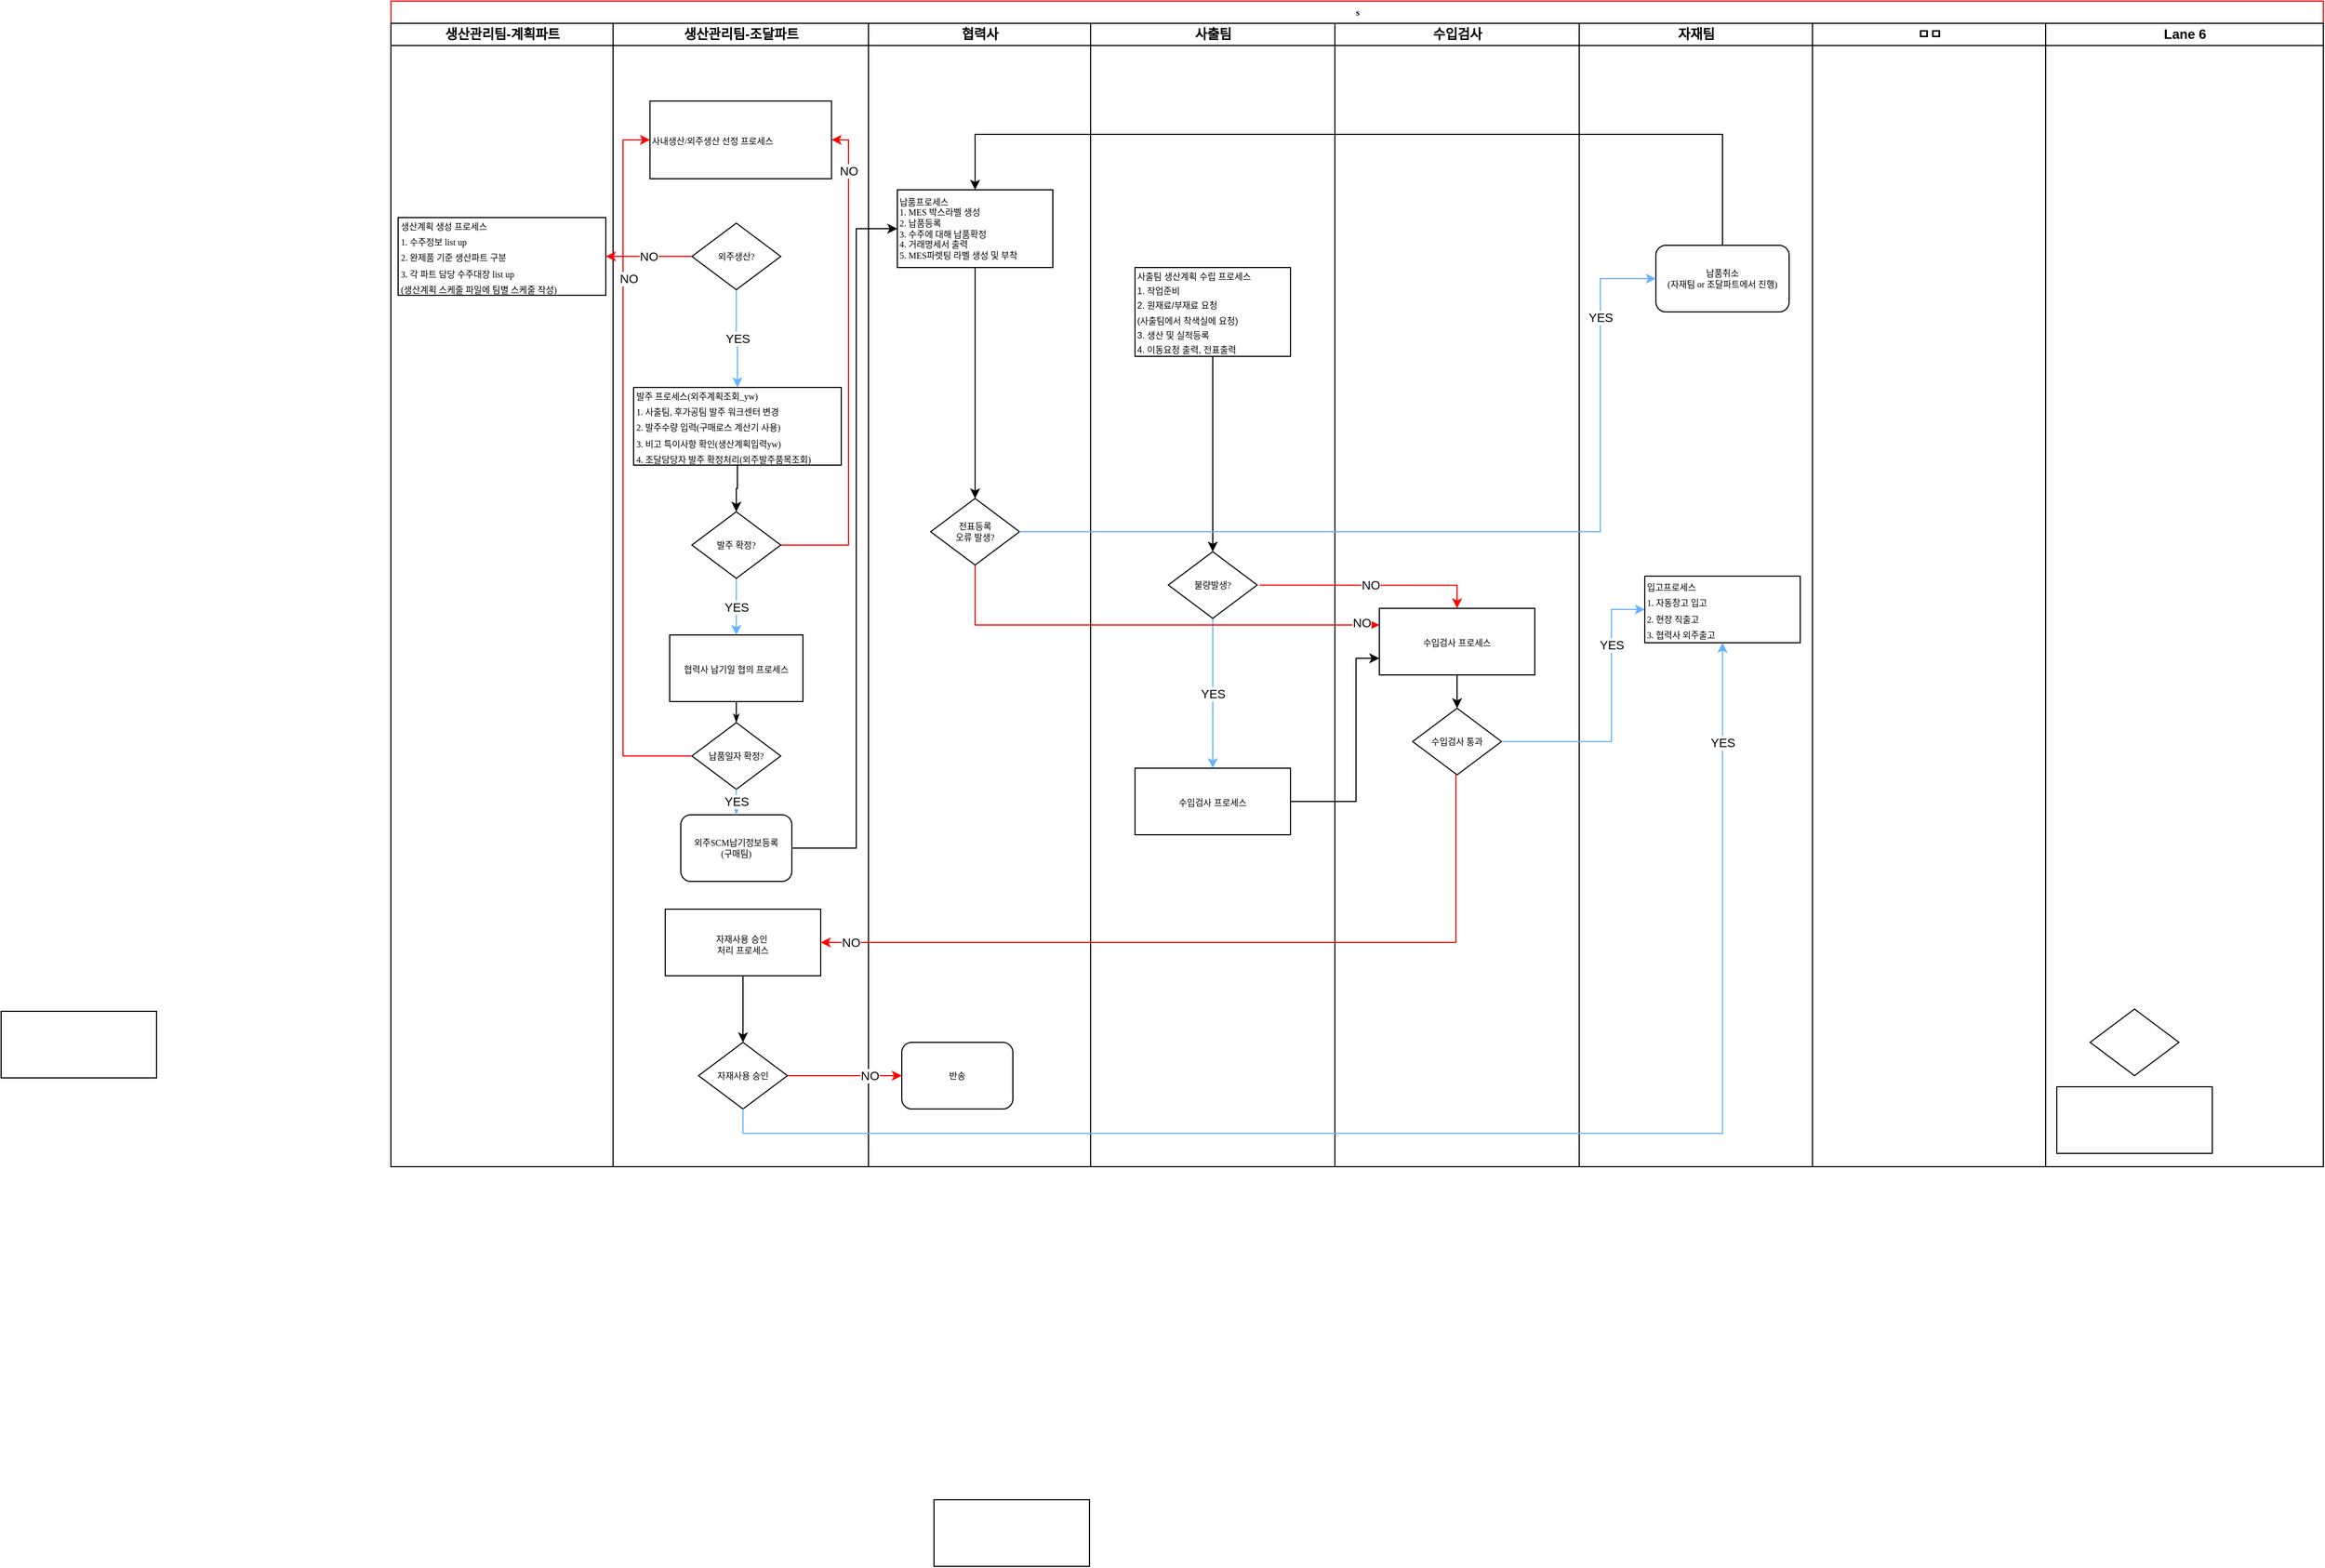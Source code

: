 <mxfile version="24.3.1" type="github">
  <diagram name="Page-1" id="74e2e168-ea6b-b213-b513-2b3c1d86103e">
    <mxGraphModel dx="2404" dy="1465" grid="1" gridSize="10" guides="1" tooltips="1" connect="1" arrows="1" fold="1" page="1" pageScale="1" pageWidth="1100" pageHeight="850" background="none" math="0" shadow="0">
      <root>
        <mxCell id="0" />
        <mxCell id="1" parent="0" />
        <mxCell id="77e6c97f196da883-1" value="s" style="swimlane;html=1;childLayout=stackLayout;startSize=20;rounded=0;shadow=0;labelBackgroundColor=none;strokeWidth=1;fontFamily=Verdana;fontSize=8;align=center;strokeColor=#FF0000;" parent="1" vertex="1">
          <mxGeometry x="-139" y="-220" width="1740" height="1050" as="geometry" />
        </mxCell>
        <mxCell id="y9S3NXdiilQCgTe4i54k-29" value="생산관리팀-계획파트" style="swimlane;html=1;startSize=20;" parent="77e6c97f196da883-1" vertex="1">
          <mxGeometry y="20" width="200" height="1030" as="geometry" />
        </mxCell>
        <mxCell id="lvfCB4eY2tcOJgBGcnWr-2" value="&lt;div&gt;&lt;font face=&quot;Verdana&quot;&gt;&lt;span style=&quot;font-size: 8px;&quot;&gt;생산계획 생성 프로세스&lt;/span&gt;&lt;/font&gt;&lt;/div&gt;&lt;div&gt;&lt;font face=&quot;Verdana&quot;&gt;&lt;span style=&quot;font-size: 8px;&quot;&gt;1. 수주정보 list up&lt;/span&gt;&lt;/font&gt;&lt;/div&gt;&lt;div&gt;&lt;font face=&quot;Verdana&quot;&gt;&lt;span style=&quot;font-size: 8px;&quot;&gt;2. 완제품 기준 생산파트 구분&lt;/span&gt;&lt;/font&gt;&lt;/div&gt;&lt;div&gt;&lt;font face=&quot;Verdana&quot;&gt;&lt;span style=&quot;font-size: 8px;&quot;&gt;3. 각 파트 담당 수주대장 list up&lt;/span&gt;&lt;/font&gt;&lt;/div&gt;&lt;div&gt;&lt;font face=&quot;Verdana&quot;&gt;&lt;span style=&quot;font-size: 8px;&quot;&gt;(&lt;/span&gt;&lt;/font&gt;&lt;span style=&quot;font-size: 8px; font-family: Verdana; background-color: initial;&quot;&gt;생산계획 스케줄 파일에 팀별 스케줄 작성)&lt;/span&gt;&lt;/div&gt;" style="rounded=0;whiteSpace=wrap;html=1;align=left;" vertex="1" parent="y9S3NXdiilQCgTe4i54k-29">
          <mxGeometry x="6.5" y="175" width="187" height="70" as="geometry" />
        </mxCell>
        <mxCell id="77e6c97f196da883-2" value="생산관리팀-조달파트" style="swimlane;html=1;startSize=20;" parent="77e6c97f196da883-1" vertex="1">
          <mxGeometry x="200" y="20" width="230" height="1030" as="geometry" />
        </mxCell>
        <mxCell id="1W7hlDghSzM9yavTwnq8-4" value="&lt;span style=&quot;font-family: Verdana; font-size: 8px;&quot;&gt;협력사 납기일 협의 프로세스&lt;br&gt;&lt;/span&gt;" style="rounded=0;whiteSpace=wrap;html=1;" parent="77e6c97f196da883-2" vertex="1">
          <mxGeometry x="51" y="551" width="120" height="60" as="geometry" />
        </mxCell>
        <mxCell id="1W7hlDghSzM9yavTwnq8-7" value="&lt;span style=&quot;color: rgb(0, 0, 0); font-family: Verdana; font-size: 8px; font-style: normal; font-variant-ligatures: normal; font-variant-caps: normal; font-weight: 400; letter-spacing: normal; orphans: 2; text-align: center; text-indent: 0px; text-transform: none; widows: 2; word-spacing: 0px; -webkit-text-stroke-width: 0px; white-space: normal; background-color: rgb(251, 251, 251); text-decoration-thickness: initial; text-decoration-style: initial; text-decoration-color: initial; display: inline !important; float: none;&quot;&gt;납품일자 확정?&lt;/span&gt;" style="rhombus;whiteSpace=wrap;html=1;rounded=0;shadow=0;labelBackgroundColor=none;strokeWidth=1;fontFamily=Verdana;fontSize=8;align=center;" parent="77e6c97f196da883-2" vertex="1">
          <mxGeometry x="71" y="630" width="80" height="60" as="geometry" />
        </mxCell>
        <mxCell id="77e6c97f196da883-26" style="edgeStyle=orthogonalEdgeStyle;rounded=1;html=1;labelBackgroundColor=none;startArrow=none;startFill=0;startSize=5;endArrow=classicThin;endFill=1;endSize=5;jettySize=auto;orthogonalLoop=1;strokeWidth=1;fontFamily=Verdana;fontSize=8;exitX=0.5;exitY=1;exitDx=0;exitDy=0;entryX=0.5;entryY=0;entryDx=0;entryDy=0;" parent="77e6c97f196da883-2" source="1W7hlDghSzM9yavTwnq8-4" target="1W7hlDghSzM9yavTwnq8-7" edge="1">
          <mxGeometry relative="1" as="geometry">
            <mxPoint x="120" y="493" as="sourcePoint" />
            <mxPoint x="190" y="498" as="targetPoint" />
          </mxGeometry>
        </mxCell>
        <mxCell id="1W7hlDghSzM9yavTwnq8-14" value="&lt;div&gt;외주SCM납기정보등록&lt;/div&gt;&lt;div&gt;(구매팀)&lt;/div&gt;" style="rounded=1;whiteSpace=wrap;html=1;shadow=0;labelBackgroundColor=none;strokeWidth=1;fontFamily=Verdana;fontSize=8;align=center;" parent="77e6c97f196da883-2" vertex="1">
          <mxGeometry x="61" y="713" width="100" height="60" as="geometry" />
        </mxCell>
        <mxCell id="1W7hlDghSzM9yavTwnq8-10" style="edgeStyle=orthogonalEdgeStyle;rounded=1;html=1;labelBackgroundColor=none;startArrow=none;startFill=0;startSize=5;endArrow=classicThin;endFill=1;endSize=5;jettySize=auto;orthogonalLoop=1;strokeWidth=1;fontFamily=Verdana;fontSize=8;entryX=0.5;entryY=0;entryDx=0;entryDy=0;exitX=0.5;exitY=1;exitDx=0;exitDy=0;strokeColor=#66B2FF;" parent="77e6c97f196da883-2" source="1W7hlDghSzM9yavTwnq8-7" target="1W7hlDghSzM9yavTwnq8-14" edge="1">
          <mxGeometry relative="1" as="geometry">
            <mxPoint x="211" y="573" as="sourcePoint" />
            <mxPoint x="191" y="488" as="targetPoint" />
          </mxGeometry>
        </mxCell>
        <mxCell id="1W7hlDghSzM9yavTwnq8-11" value="YES" style="edgeLabel;html=1;align=center;verticalAlign=middle;resizable=0;points=[];" parent="1W7hlDghSzM9yavTwnq8-10" vertex="1" connectable="0">
          <mxGeometry x="0.199" y="-2" relative="1" as="geometry">
            <mxPoint x="2" y="-3" as="offset" />
          </mxGeometry>
        </mxCell>
        <mxCell id="1W7hlDghSzM9yavTwnq8-40" style="edgeStyle=orthogonalEdgeStyle;rounded=0;orthogonalLoop=1;jettySize=auto;html=1;entryX=0.5;entryY=0;entryDx=0;entryDy=0;" parent="77e6c97f196da883-2" source="1W7hlDghSzM9yavTwnq8-30" target="1W7hlDghSzM9yavTwnq8-37" edge="1">
          <mxGeometry relative="1" as="geometry" />
        </mxCell>
        <mxCell id="1W7hlDghSzM9yavTwnq8-30" value="&lt;font style=&quot;font-size: 8px;&quot;&gt;자재사용 승인&amp;nbsp;&lt;/font&gt;&lt;div style=&quot;font-size: 8px;&quot;&gt;&lt;font style=&quot;font-size: 8px;&quot;&gt;처리&amp;nbsp;&lt;span style=&quot;background-color: initial;&quot;&gt;프로세스&lt;/span&gt;&lt;/font&gt;&lt;/div&gt;" style="rounded=0;whiteSpace=wrap;html=1;" parent="77e6c97f196da883-2" vertex="1">
          <mxGeometry x="47" y="798" width="140" height="60" as="geometry" />
        </mxCell>
        <mxCell id="1W7hlDghSzM9yavTwnq8-37" value="자재사용 승인" style="rhombus;whiteSpace=wrap;html=1;rounded=0;shadow=0;labelBackgroundColor=none;strokeWidth=1;fontFamily=Verdana;fontSize=8;align=center;" parent="77e6c97f196da883-2" vertex="1">
          <mxGeometry x="77" y="918" width="80" height="60" as="geometry" />
        </mxCell>
        <mxCell id="lvfCB4eY2tcOJgBGcnWr-3" value="YES" style="edgeStyle=orthogonalEdgeStyle;rounded=0;orthogonalLoop=1;jettySize=auto;html=1;strokeColor=#66B2FF;" edge="1" parent="77e6c97f196da883-2" source="y9S3NXdiilQCgTe4i54k-55" target="1W7hlDghSzM9yavTwnq8-4">
          <mxGeometry relative="1" as="geometry" />
        </mxCell>
        <mxCell id="y9S3NXdiilQCgTe4i54k-55" value="발주 확정?" style="rhombus;whiteSpace=wrap;html=1;rounded=0;shadow=0;labelBackgroundColor=none;strokeWidth=1;fontFamily=Verdana;fontSize=8;align=center;" parent="77e6c97f196da883-2" vertex="1">
          <mxGeometry x="71" y="440" width="80" height="60" as="geometry" />
        </mxCell>
        <mxCell id="lvfCB4eY2tcOJgBGcnWr-6" value="" style="edgeStyle=orthogonalEdgeStyle;rounded=0;orthogonalLoop=1;jettySize=auto;html=1;" edge="1" parent="77e6c97f196da883-2" source="y9S3NXdiilQCgTe4i54k-60" target="y9S3NXdiilQCgTe4i54k-55">
          <mxGeometry relative="1" as="geometry" />
        </mxCell>
        <mxCell id="y9S3NXdiilQCgTe4i54k-60" value="&lt;div&gt;&lt;font face=&quot;Verdana&quot;&gt;&lt;span style=&quot;font-size: 8px;&quot;&gt;발주 프로세스&lt;/span&gt;&lt;/font&gt;&lt;span style=&quot;font-size: 8px; font-family: Verdana; background-color: initial;&quot;&gt;(외주계획조회_yw)&lt;br&gt;1. 사출팀, 후가공팀 발주 워크센터 변경&lt;/span&gt;&lt;/div&gt;&lt;div&gt;&lt;span style=&quot;font-size: 8px; font-family: Verdana; background-color: initial;&quot;&gt;2. 발주수량 입력(구매로스 계산기 사용)&lt;/span&gt;&lt;/div&gt;&lt;div&gt;&lt;span style=&quot;font-size: 8px; font-family: Verdana; background-color: initial;&quot;&gt;3. 비고 특이사항 확인(생산계획입력yw)&lt;/span&gt;&lt;/div&gt;&lt;div&gt;&lt;span style=&quot;font-size: 8px; font-family: Verdana; background-color: initial;&quot;&gt;4. 조달담당자 발주 확정처리(외주발주품목조회)&lt;/span&gt;&lt;/div&gt;" style="rounded=0;whiteSpace=wrap;html=1;align=left;" parent="77e6c97f196da883-2" vertex="1">
          <mxGeometry x="18.5" y="328" width="187" height="70" as="geometry" />
        </mxCell>
        <mxCell id="lvfCB4eY2tcOJgBGcnWr-4" value="&lt;font face=&quot;Verdana&quot;&gt;&lt;span style=&quot;font-size: 8px;&quot;&gt;사내생산/외주생산 선정 프로세스&lt;/span&gt;&lt;/font&gt;" style="rounded=0;whiteSpace=wrap;html=1;align=left;" vertex="1" parent="77e6c97f196da883-2">
          <mxGeometry x="33.25" y="70" width="163.5" height="70" as="geometry" />
        </mxCell>
        <mxCell id="y9S3NXdiilQCgTe4i54k-64" value="NO" style="edgeStyle=orthogonalEdgeStyle;rounded=0;orthogonalLoop=1;jettySize=auto;html=1;exitX=0;exitY=0.5;exitDx=0;exitDy=0;entryX=0;entryY=0.5;entryDx=0;entryDy=0;strokeColor=#FF0000;" parent="77e6c97f196da883-2" source="1W7hlDghSzM9yavTwnq8-7" target="lvfCB4eY2tcOJgBGcnWr-4" edge="1">
          <mxGeometry x="0.536" y="-5" relative="1" as="geometry">
            <mxPoint x="18" y="665" as="sourcePoint" />
            <mxPoint x="-27" y="150" as="targetPoint" />
            <Array as="points">
              <mxPoint x="9" y="660" />
              <mxPoint x="9" y="105" />
            </Array>
            <mxPoint as="offset" />
          </mxGeometry>
        </mxCell>
        <mxCell id="lvfCB4eY2tcOJgBGcnWr-8" value="YES" style="edgeStyle=orthogonalEdgeStyle;rounded=0;orthogonalLoop=1;jettySize=auto;html=1;entryX=0.5;entryY=0;entryDx=0;entryDy=0;strokeColor=#66B2FF;" edge="1" parent="77e6c97f196da883-2" source="lvfCB4eY2tcOJgBGcnWr-7" target="y9S3NXdiilQCgTe4i54k-60">
          <mxGeometry relative="1" as="geometry" />
        </mxCell>
        <mxCell id="lvfCB4eY2tcOJgBGcnWr-7" value="외주생산?" style="rhombus;whiteSpace=wrap;html=1;rounded=0;shadow=0;labelBackgroundColor=none;strokeWidth=1;fontFamily=Verdana;fontSize=8;align=center;" vertex="1" parent="77e6c97f196da883-2">
          <mxGeometry x="71" y="180" width="80" height="60" as="geometry" />
        </mxCell>
        <mxCell id="y9S3NXdiilQCgTe4i54k-56" value="NO" style="edgeStyle=orthogonalEdgeStyle;rounded=0;orthogonalLoop=1;jettySize=auto;html=1;entryX=1;entryY=0.5;entryDx=0;entryDy=0;strokeColor=#FF0000;exitX=1;exitY=0.5;exitDx=0;exitDy=0;" parent="77e6c97f196da883-2" source="y9S3NXdiilQCgTe4i54k-55" target="lvfCB4eY2tcOJgBGcnWr-4" edge="1">
          <mxGeometry x="0.804" relative="1" as="geometry">
            <mxPoint x="154" y="470" as="sourcePoint" />
            <mxPoint x="199.75" y="105" as="targetPoint" />
            <Array as="points">
              <mxPoint x="212" y="470" />
              <mxPoint x="212" y="105" />
            </Array>
            <mxPoint as="offset" />
          </mxGeometry>
        </mxCell>
        <mxCell id="77e6c97f196da883-3" value="협력사" style="swimlane;html=1;startSize=20;" parent="77e6c97f196da883-1" vertex="1">
          <mxGeometry x="430" y="20" width="200" height="1030" as="geometry" />
        </mxCell>
        <mxCell id="1W7hlDghSzM9yavTwnq8-17" style="edgeStyle=orthogonalEdgeStyle;rounded=0;orthogonalLoop=1;jettySize=auto;html=1;entryX=0.5;entryY=0;entryDx=0;entryDy=0;" parent="77e6c97f196da883-3" source="1W7hlDghSzM9yavTwnq8-6" target="1W7hlDghSzM9yavTwnq8-16" edge="1">
          <mxGeometry relative="1" as="geometry" />
        </mxCell>
        <mxCell id="1W7hlDghSzM9yavTwnq8-6" value="&lt;div style=&quot;font-size: 8px;&quot;&gt;&lt;font style=&quot;font-size: 8px;&quot; face=&quot;Verdana&quot;&gt;납품프로세스&lt;/font&gt;&lt;/div&gt;&lt;div style=&quot;font-size: 8px;&quot;&gt;&lt;font style=&quot;font-size: 8px;&quot; face=&quot;Verdana&quot;&gt;1. MES 박스라벨 생성&amp;nbsp;&lt;/font&gt;&lt;/div&gt;&lt;div style=&quot;font-size: 8px;&quot;&gt;&lt;font style=&quot;font-size: 8px;&quot; face=&quot;Verdana&quot;&gt;2. 납품등록&lt;/font&gt;&lt;/div&gt;&lt;div style=&quot;font-size: 8px;&quot;&gt;&lt;font style=&quot;font-size: 8px;&quot; face=&quot;Verdana&quot;&gt;3. 수주에 대해 납품확정&lt;/font&gt;&lt;/div&gt;&lt;div style=&quot;font-size: 8px;&quot;&gt;&lt;font style=&quot;font-size: 8px;&quot; face=&quot;Verdana&quot;&gt;4. 거래명세서 출력&lt;/font&gt;&lt;/div&gt;&lt;div style=&quot;font-size: 8px;&quot;&gt;&lt;font style=&quot;font-size: 8px;&quot; face=&quot;Verdana&quot;&gt;5. MES파렛팅 라벨 생성 및 부착&lt;/font&gt;&lt;/div&gt;" style="rounded=0;whiteSpace=wrap;html=1;align=left;" parent="77e6c97f196da883-3" vertex="1">
          <mxGeometry x="26" y="150" width="140" height="70" as="geometry" />
        </mxCell>
        <mxCell id="1W7hlDghSzM9yavTwnq8-16" value="전표등록&lt;div&gt;오류 발생?&lt;/div&gt;" style="rhombus;whiteSpace=wrap;html=1;rounded=0;shadow=0;labelBackgroundColor=none;strokeWidth=1;fontFamily=Verdana;fontSize=8;align=center;" parent="77e6c97f196da883-3" vertex="1">
          <mxGeometry x="56" y="428" width="80" height="60" as="geometry" />
        </mxCell>
        <mxCell id="1W7hlDghSzM9yavTwnq8-38" value="반송" style="rounded=1;whiteSpace=wrap;html=1;shadow=0;labelBackgroundColor=none;strokeWidth=1;fontFamily=Verdana;fontSize=8;align=center;verticalAlign=middle;" parent="77e6c97f196da883-3" vertex="1">
          <mxGeometry x="30" y="918" width="100" height="60" as="geometry" />
        </mxCell>
        <mxCell id="y9S3NXdiilQCgTe4i54k-43" value="사출팀" style="swimlane;html=1;startSize=20;" parent="77e6c97f196da883-1" vertex="1">
          <mxGeometry x="630" y="20" width="220" height="1030" as="geometry" />
        </mxCell>
        <mxCell id="y9S3NXdiilQCgTe4i54k-51" value="" style="edgeStyle=orthogonalEdgeStyle;rounded=0;orthogonalLoop=1;jettySize=auto;html=1;" parent="y9S3NXdiilQCgTe4i54k-43" source="y9S3NXdiilQCgTe4i54k-48" target="y9S3NXdiilQCgTe4i54k-49" edge="1">
          <mxGeometry relative="1" as="geometry" />
        </mxCell>
        <mxCell id="y9S3NXdiilQCgTe4i54k-48" value="&lt;font style=&quot;font-size: 8px;&quot;&gt;사출팀 생산계획 수립 프로세스&lt;br&gt;1. 작업준비&amp;nbsp;&lt;br&gt;2. 원재료/부재료 요청&lt;br&gt;(사출팀에서 착색실에 요청)&lt;br&gt;3. 생산 및 실적등록&lt;br&gt;4. 이동요청 출력, 전표출력&lt;/font&gt;" style="rounded=0;whiteSpace=wrap;html=1;align=left;fontSize=11;fontFamily=Helvetica;" parent="y9S3NXdiilQCgTe4i54k-43" vertex="1">
          <mxGeometry x="40" y="220" width="140" height="80" as="geometry" />
        </mxCell>
        <mxCell id="y9S3NXdiilQCgTe4i54k-53" value="YES" style="edgeStyle=orthogonalEdgeStyle;rounded=0;orthogonalLoop=1;jettySize=auto;html=1;entryX=0.5;entryY=0;entryDx=0;entryDy=0;strokeColor=#66B2FF;" parent="y9S3NXdiilQCgTe4i54k-43" source="y9S3NXdiilQCgTe4i54k-49" target="y9S3NXdiilQCgTe4i54k-52" edge="1">
          <mxGeometry relative="1" as="geometry" />
        </mxCell>
        <mxCell id="y9S3NXdiilQCgTe4i54k-49" value="불량발생?" style="rhombus;whiteSpace=wrap;html=1;rounded=0;shadow=0;labelBackgroundColor=none;strokeWidth=1;fontFamily=Verdana;fontSize=8;align=center;" parent="y9S3NXdiilQCgTe4i54k-43" vertex="1">
          <mxGeometry x="70" y="476" width="80" height="60" as="geometry" />
        </mxCell>
        <mxCell id="y9S3NXdiilQCgTe4i54k-52" value="&lt;font style=&quot;font-size: 8px;&quot;&gt;수입검사 프로세스&lt;/font&gt;" style="rounded=0;whiteSpace=wrap;html=1;" parent="y9S3NXdiilQCgTe4i54k-43" vertex="1">
          <mxGeometry x="40" y="671" width="140" height="60" as="geometry" />
        </mxCell>
        <mxCell id="77e6c97f196da883-4" value="수입검사" style="swimlane;html=1;startSize=20;" parent="77e6c97f196da883-1" vertex="1">
          <mxGeometry x="850" y="20" width="220" height="1030" as="geometry" />
        </mxCell>
        <mxCell id="1W7hlDghSzM9yavTwnq8-26" value="" style="edgeStyle=orthogonalEdgeStyle;rounded=0;orthogonalLoop=1;jettySize=auto;html=1;entryX=0.5;entryY=0;entryDx=0;entryDy=0;" parent="77e6c97f196da883-4" source="1W7hlDghSzM9yavTwnq8-25" target="77e6c97f196da883-16" edge="1">
          <mxGeometry relative="1" as="geometry">
            <mxPoint x="110" y="548" as="targetPoint" />
          </mxGeometry>
        </mxCell>
        <mxCell id="1W7hlDghSzM9yavTwnq8-25" value="&lt;font style=&quot;font-size: 8px;&quot;&gt;수입검사 프로세스&lt;/font&gt;" style="rounded=0;whiteSpace=wrap;html=1;" parent="77e6c97f196da883-4" vertex="1">
          <mxGeometry x="40" y="527" width="140" height="60" as="geometry" />
        </mxCell>
        <mxCell id="77e6c97f196da883-16" value="수입검사 통과" style="rhombus;whiteSpace=wrap;html=1;rounded=0;shadow=0;labelBackgroundColor=none;strokeWidth=1;fontFamily=Verdana;fontSize=8;align=center;" parent="77e6c97f196da883-4" vertex="1">
          <mxGeometry x="70" y="617" width="80" height="60" as="geometry" />
        </mxCell>
        <mxCell id="77e6c97f196da883-5" value="자재팀" style="swimlane;html=1;startSize=20;" parent="77e6c97f196da883-1" vertex="1">
          <mxGeometry x="1070" y="20" width="210" height="1030" as="geometry" />
        </mxCell>
        <mxCell id="77e6c97f196da883-12" value="&lt;div&gt;&lt;span style=&quot;background-color: initial;&quot;&gt;납품취소&lt;br&gt;&lt;/span&gt;(&lt;span style=&quot;background-color: initial;&quot;&gt;자재팀 or 조달파트에서 진행)&lt;/span&gt;&lt;/div&gt;" style="rounded=1;whiteSpace=wrap;html=1;shadow=0;labelBackgroundColor=none;strokeWidth=1;fontFamily=Verdana;fontSize=8;align=center;verticalAlign=middle;" parent="77e6c97f196da883-5" vertex="1">
          <mxGeometry x="69" y="200" width="120" height="60" as="geometry" />
        </mxCell>
        <mxCell id="1W7hlDghSzM9yavTwnq8-36" value="&lt;div&gt;&lt;font face=&quot;Verdana&quot;&gt;&lt;span style=&quot;font-size: 8px;&quot;&gt;입고프로세스&lt;/span&gt;&lt;/font&gt;&lt;/div&gt;&lt;div&gt;&lt;font face=&quot;Verdana&quot;&gt;&lt;span style=&quot;font-size: 8px;&quot;&gt;1. 자동창고 입고&amp;nbsp;&lt;/span&gt;&lt;/font&gt;&lt;/div&gt;&lt;div&gt;&lt;font face=&quot;Verdana&quot;&gt;&lt;span style=&quot;font-size: 8px;&quot;&gt;2. 현장 직출고&amp;nbsp;&lt;/span&gt;&lt;/font&gt;&lt;/div&gt;&lt;div&gt;&lt;font face=&quot;Verdana&quot;&gt;&lt;span style=&quot;font-size: 8px;&quot;&gt;3. 협력사 외주출고&lt;/span&gt;&lt;/font&gt;&lt;/div&gt;" style="rounded=0;whiteSpace=wrap;html=1;align=left;" parent="77e6c97f196da883-5" vertex="1">
          <mxGeometry x="59" y="498" width="140" height="60" as="geometry" />
        </mxCell>
        <mxCell id="77e6c97f196da883-6" value="ㅁㅁ" style="swimlane;html=1;startSize=20;" parent="77e6c97f196da883-1" vertex="1">
          <mxGeometry x="1280" y="20" width="210" height="1030" as="geometry" />
        </mxCell>
        <mxCell id="77e6c97f196da883-7" value="Lane 6" style="swimlane;html=1;startSize=20;" parent="77e6c97f196da883-1" vertex="1">
          <mxGeometry x="1490" y="20" width="250" height="1030" as="geometry" />
        </mxCell>
        <mxCell id="1W7hlDghSzM9yavTwnq8-23" value="" style="rounded=0;whiteSpace=wrap;html=1;" parent="77e6c97f196da883-7" vertex="1">
          <mxGeometry x="10" y="958" width="140" height="60" as="geometry" />
        </mxCell>
        <mxCell id="77e6c97f196da883-20" value="" style="rhombus;whiteSpace=wrap;html=1;rounded=0;shadow=0;labelBackgroundColor=none;strokeWidth=1;fontFamily=Verdana;fontSize=8;align=center;" parent="77e6c97f196da883-7" vertex="1">
          <mxGeometry x="40" y="888" width="80" height="60" as="geometry" />
        </mxCell>
        <mxCell id="1W7hlDghSzM9yavTwnq8-18" value="YES" style="edgeStyle=orthogonalEdgeStyle;rounded=0;orthogonalLoop=1;jettySize=auto;html=1;entryX=0;entryY=0.5;entryDx=0;entryDy=0;exitX=1;exitY=0.5;exitDx=0;exitDy=0;strokeColor=#66B2FF;" parent="77e6c97f196da883-1" source="1W7hlDghSzM9yavTwnq8-16" target="77e6c97f196da883-12" edge="1">
          <mxGeometry x="0.789" relative="1" as="geometry">
            <Array as="points">
              <mxPoint x="1089" y="478" />
              <mxPoint x="1089" y="250" />
            </Array>
            <mxPoint x="438" y="478" as="sourcePoint" />
            <mxPoint x="937" y="418" as="targetPoint" />
            <mxPoint as="offset" />
          </mxGeometry>
        </mxCell>
        <mxCell id="1W7hlDghSzM9yavTwnq8-28" value="YES" style="edgeStyle=orthogonalEdgeStyle;rounded=0;orthogonalLoop=1;jettySize=auto;html=1;entryX=0;entryY=0.5;entryDx=0;entryDy=0;strokeColor=#66B2FF;" parent="77e6c97f196da883-1" source="77e6c97f196da883-16" target="1W7hlDghSzM9yavTwnq8-36" edge="1">
          <mxGeometry x="0.501" relative="1" as="geometry">
            <mxPoint x="570" y="538" as="targetPoint" />
            <Array as="points">
              <mxPoint x="1099" y="667" />
              <mxPoint x="1099" y="548" />
            </Array>
            <mxPoint as="offset" />
          </mxGeometry>
        </mxCell>
        <mxCell id="1W7hlDghSzM9yavTwnq8-32" value="" style="edgeStyle=orthogonalEdgeStyle;rounded=0;orthogonalLoop=1;jettySize=auto;html=1;entryX=0.5;entryY=0;entryDx=0;entryDy=0;exitX=0.5;exitY=0;exitDx=0;exitDy=0;" parent="77e6c97f196da883-1" source="77e6c97f196da883-12" target="1W7hlDghSzM9yavTwnq8-6" edge="1">
          <mxGeometry relative="1" as="geometry">
            <Array as="points">
              <mxPoint x="1139" y="120" />
              <mxPoint x="466" y="120" />
            </Array>
          </mxGeometry>
        </mxCell>
        <mxCell id="1W7hlDghSzM9yavTwnq8-33" value="YES" style="edgeStyle=orthogonalEdgeStyle;rounded=0;orthogonalLoop=1;jettySize=auto;html=1;entryX=0.5;entryY=1;entryDx=0;entryDy=0;exitX=0.5;exitY=1;exitDx=0;exitDy=0;strokeColor=#66B2FF;" parent="77e6c97f196da883-1" source="1W7hlDghSzM9yavTwnq8-37" target="1W7hlDghSzM9yavTwnq8-36" edge="1">
          <mxGeometry x="0.867" relative="1" as="geometry">
            <mxPoint x="210" y="1018" as="sourcePoint" />
            <mxPoint x="620" y="588" as="targetPoint" />
            <Array as="points">
              <mxPoint x="317" y="1020" />
              <mxPoint x="1199" y="1020" />
            </Array>
            <mxPoint as="offset" />
          </mxGeometry>
        </mxCell>
        <mxCell id="1W7hlDghSzM9yavTwnq8-39" value="NO" style="edgeStyle=orthogonalEdgeStyle;rounded=0;orthogonalLoop=1;jettySize=auto;html=1;entryX=0;entryY=0.5;entryDx=0;entryDy=0;exitX=1;exitY=0.5;exitDx=0;exitDy=0;strokeColor=#FF0000;" parent="77e6c97f196da883-1" source="1W7hlDghSzM9yavTwnq8-37" target="1W7hlDghSzM9yavTwnq8-38" edge="1">
          <mxGeometry x="0.429" relative="1" as="geometry">
            <mxPoint x="120" y="968" as="sourcePoint" />
            <mxPoint as="offset" />
          </mxGeometry>
        </mxCell>
        <mxCell id="1W7hlDghSzM9yavTwnq8-20" value="NO" style="edgeStyle=orthogonalEdgeStyle;rounded=0;orthogonalLoop=1;jettySize=auto;html=1;strokeColor=#FF0000;entryX=0;entryY=0.25;entryDx=0;entryDy=0;exitX=0.5;exitY=1;exitDx=0;exitDy=0;" parent="77e6c97f196da883-1" source="1W7hlDghSzM9yavTwnq8-16" target="1W7hlDghSzM9yavTwnq8-25" edge="1">
          <mxGeometry x="0.92" y="2" relative="1" as="geometry">
            <mxPoint x="459" y="510" as="sourcePoint" />
            <mxPoint x="400" y="548" as="targetPoint" />
            <Array as="points">
              <mxPoint x="526" y="562" />
            </Array>
            <mxPoint as="offset" />
          </mxGeometry>
        </mxCell>
        <mxCell id="y9S3NXdiilQCgTe4i54k-62" value="" style="edgeStyle=orthogonalEdgeStyle;rounded=0;orthogonalLoop=1;jettySize=auto;html=1;entryX=0;entryY=0.75;entryDx=0;entryDy=0;exitX=1;exitY=0.5;exitDx=0;exitDy=0;" parent="77e6c97f196da883-1" source="y9S3NXdiilQCgTe4i54k-52" target="1W7hlDghSzM9yavTwnq8-25" edge="1">
          <mxGeometry relative="1" as="geometry">
            <Array as="points">
              <mxPoint x="869" y="721" />
              <mxPoint x="869" y="592" />
            </Array>
          </mxGeometry>
        </mxCell>
        <mxCell id="y9S3NXdiilQCgTe4i54k-63" style="edgeStyle=orthogonalEdgeStyle;rounded=0;orthogonalLoop=1;jettySize=auto;html=1;exitX=1;exitY=0.5;exitDx=0;exitDy=0;entryX=0;entryY=0.5;entryDx=0;entryDy=0;" parent="77e6c97f196da883-1" source="1W7hlDghSzM9yavTwnq8-14" target="1W7hlDghSzM9yavTwnq8-6" edge="1">
          <mxGeometry relative="1" as="geometry">
            <Array as="points">
              <mxPoint x="419" y="763" />
              <mxPoint x="419" y="205" />
            </Array>
          </mxGeometry>
        </mxCell>
        <mxCell id="1W7hlDghSzM9yavTwnq8-29" value="" style="edgeStyle=orthogonalEdgeStyle;rounded=0;orthogonalLoop=1;jettySize=auto;html=1;exitX=0.5;exitY=1;exitDx=0;exitDy=0;entryX=1;entryY=0.5;entryDx=0;entryDy=0;strokeColor=#FF0000;" parent="77e6c97f196da883-1" source="77e6c97f196da883-16" target="1W7hlDghSzM9yavTwnq8-30" edge="1">
          <mxGeometry relative="1" as="geometry">
            <mxPoint x="329" y="848" as="targetPoint" />
            <Array as="points">
              <mxPoint x="959" y="697" />
              <mxPoint x="959" y="848" />
            </Array>
            <mxPoint x="878" y="667" as="sourcePoint" />
          </mxGeometry>
        </mxCell>
        <mxCell id="1W7hlDghSzM9yavTwnq8-31" value="NO" style="edgeLabel;html=1;align=center;verticalAlign=middle;resizable=0;points=[];" parent="1W7hlDghSzM9yavTwnq8-29" vertex="1" connectable="0">
          <mxGeometry x="-0.406" y="-4" relative="1" as="geometry">
            <mxPoint x="-482" y="4" as="offset" />
          </mxGeometry>
        </mxCell>
        <mxCell id="y9S3NXdiilQCgTe4i54k-50" value="NO" style="edgeStyle=orthogonalEdgeStyle;rounded=0;orthogonalLoop=1;jettySize=auto;html=1;entryX=0.5;entryY=0;entryDx=0;entryDy=0;strokeColor=#FF0000;exitX=1.027;exitY=0.503;exitDx=0;exitDy=0;exitPerimeter=0;" parent="77e6c97f196da883-1" source="y9S3NXdiilQCgTe4i54k-49" target="1W7hlDghSzM9yavTwnq8-25" edge="1">
          <mxGeometry relative="1" as="geometry">
            <Array as="points">
              <mxPoint x="960" y="526" />
            </Array>
            <mxPoint x="769" y="510" as="sourcePoint" />
            <mxPoint x="949" y="531" as="targetPoint" />
          </mxGeometry>
        </mxCell>
        <mxCell id="lvfCB4eY2tcOJgBGcnWr-9" value="NO" style="edgeStyle=orthogonalEdgeStyle;rounded=0;orthogonalLoop=1;jettySize=auto;html=1;entryX=1;entryY=0.5;entryDx=0;entryDy=0;strokeColor=#FF0000;" edge="1" parent="77e6c97f196da883-1" source="lvfCB4eY2tcOJgBGcnWr-7" target="lvfCB4eY2tcOJgBGcnWr-2">
          <mxGeometry relative="1" as="geometry" />
        </mxCell>
        <mxCell id="y9S3NXdiilQCgTe4i54k-65" value="" style="rounded=0;whiteSpace=wrap;html=1;" parent="1" vertex="1">
          <mxGeometry x="-490" y="690" width="140" height="60" as="geometry" />
        </mxCell>
        <mxCell id="y9S3NXdiilQCgTe4i54k-66" value="" style="rounded=0;whiteSpace=wrap;html=1;" parent="1" vertex="1">
          <mxGeometry x="350" y="1130" width="140" height="60" as="geometry" />
        </mxCell>
      </root>
    </mxGraphModel>
  </diagram>
</mxfile>
